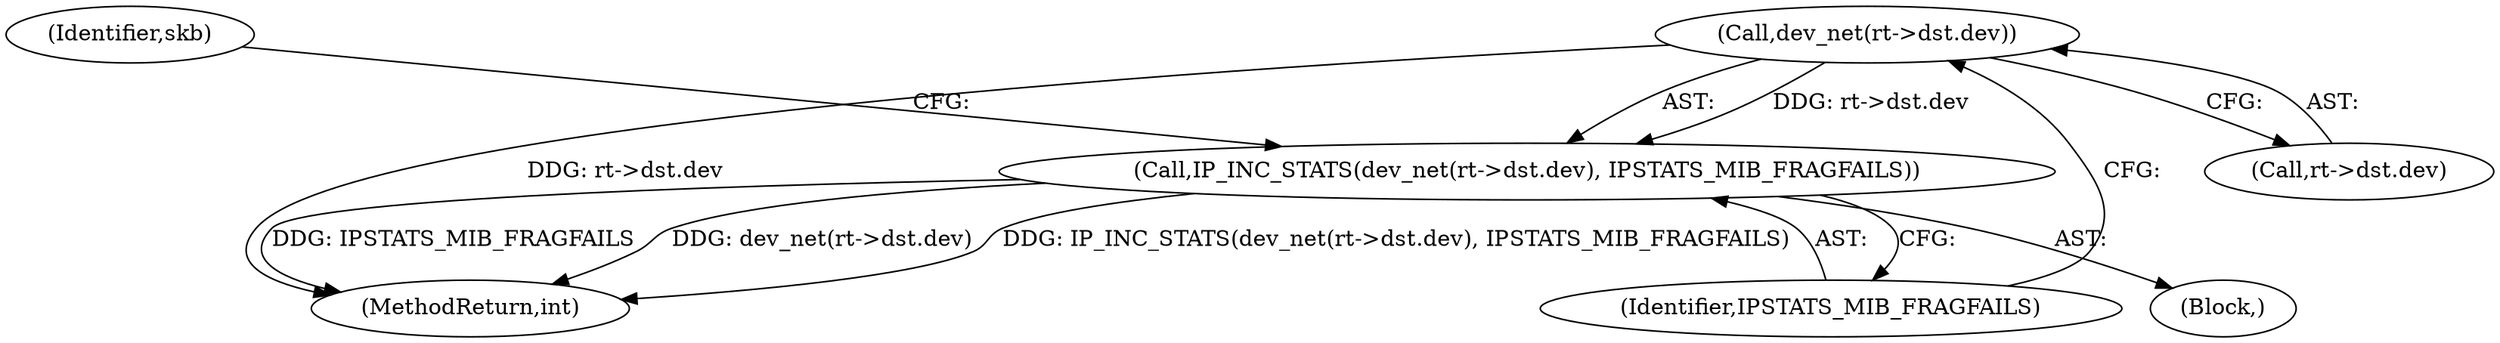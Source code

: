 digraph "0_linux_df4d92549f23e1c037e83323aff58a21b3de7fe0@pointer" {
"1000205" [label="(Call,dev_net(rt->dst.dev))"];
"1000204" [label="(Call,IP_INC_STATS(dev_net(rt->dst.dev), IPSTATS_MIB_FRAGFAILS))"];
"1000206" [label="(Call,rt->dst.dev)"];
"1000204" [label="(Call,IP_INC_STATS(dev_net(rt->dst.dev), IPSTATS_MIB_FRAGFAILS))"];
"1000205" [label="(Call,dev_net(rt->dst.dev))"];
"1000203" [label="(Block,)"];
"1000213" [label="(Identifier,skb)"];
"1000211" [label="(Identifier,IPSTATS_MIB_FRAGFAILS)"];
"1000305" [label="(MethodReturn,int)"];
"1000205" -> "1000204"  [label="AST: "];
"1000205" -> "1000206"  [label="CFG: "];
"1000206" -> "1000205"  [label="AST: "];
"1000211" -> "1000205"  [label="CFG: "];
"1000205" -> "1000305"  [label="DDG: rt->dst.dev"];
"1000205" -> "1000204"  [label="DDG: rt->dst.dev"];
"1000204" -> "1000203"  [label="AST: "];
"1000204" -> "1000211"  [label="CFG: "];
"1000211" -> "1000204"  [label="AST: "];
"1000213" -> "1000204"  [label="CFG: "];
"1000204" -> "1000305"  [label="DDG: IPSTATS_MIB_FRAGFAILS"];
"1000204" -> "1000305"  [label="DDG: dev_net(rt->dst.dev)"];
"1000204" -> "1000305"  [label="DDG: IP_INC_STATS(dev_net(rt->dst.dev), IPSTATS_MIB_FRAGFAILS)"];
}
